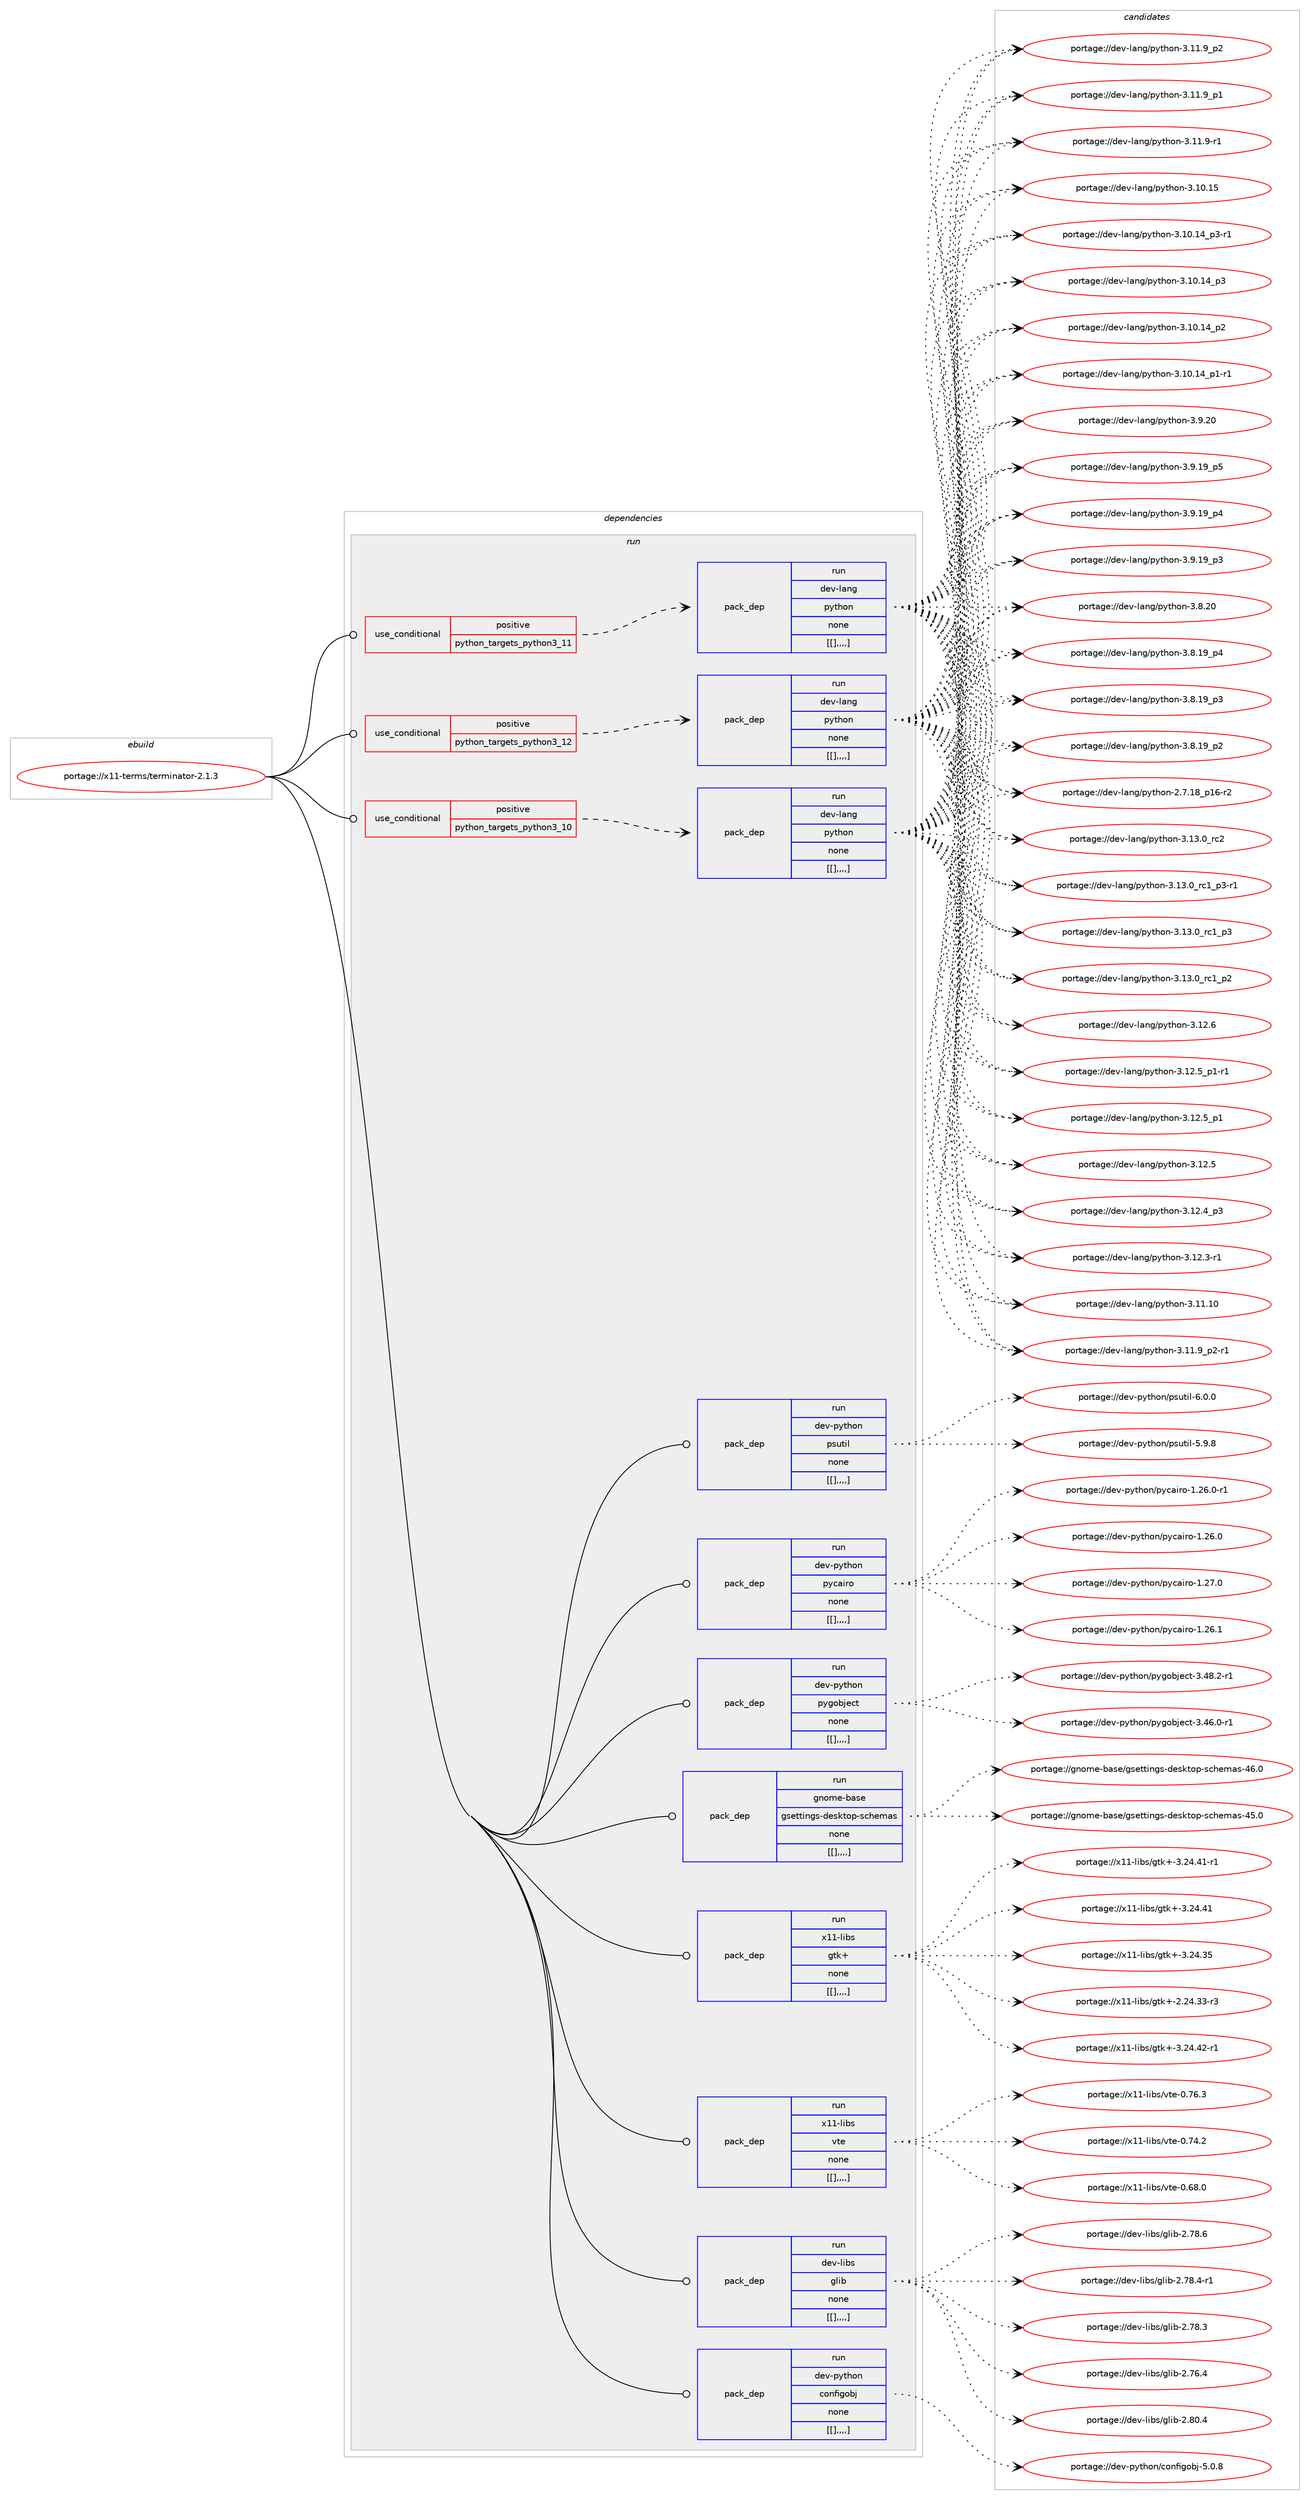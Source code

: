 digraph prolog {

# *************
# Graph options
# *************

newrank=true;
concentrate=true;
compound=true;
graph [rankdir=LR,fontname=Helvetica,fontsize=10,ranksep=1.5];#, ranksep=2.5, nodesep=0.2];
edge  [arrowhead=vee];
node  [fontname=Helvetica,fontsize=10];

# **********
# The ebuild
# **********

subgraph cluster_leftcol {
color=gray;
label=<<i>ebuild</i>>;
id [label="portage://x11-terms/terminator-2.1.3", color=red, width=4, href="../x11-terms/terminator-2.1.3.svg"];
}

# ****************
# The dependencies
# ****************

subgraph cluster_midcol {
color=gray;
label=<<i>dependencies</i>>;
subgraph cluster_compile {
fillcolor="#eeeeee";
style=filled;
label=<<i>compile</i>>;
}
subgraph cluster_compileandrun {
fillcolor="#eeeeee";
style=filled;
label=<<i>compile and run</i>>;
}
subgraph cluster_run {
fillcolor="#eeeeee";
style=filled;
label=<<i>run</i>>;
subgraph cond128185 {
dependency486362 [label=<<TABLE BORDER="0" CELLBORDER="1" CELLSPACING="0" CELLPADDING="4"><TR><TD ROWSPAN="3" CELLPADDING="10">use_conditional</TD></TR><TR><TD>positive</TD></TR><TR><TD>python_targets_python3_10</TD></TR></TABLE>>, shape=none, color=red];
subgraph pack354623 {
dependency486363 [label=<<TABLE BORDER="0" CELLBORDER="1" CELLSPACING="0" CELLPADDING="4" WIDTH="220"><TR><TD ROWSPAN="6" CELLPADDING="30">pack_dep</TD></TR><TR><TD WIDTH="110">run</TD></TR><TR><TD>dev-lang</TD></TR><TR><TD>python</TD></TR><TR><TD>none</TD></TR><TR><TD>[[],,,,]</TD></TR></TABLE>>, shape=none, color=blue];
}
dependency486362:e -> dependency486363:w [weight=20,style="dashed",arrowhead="vee"];
}
id:e -> dependency486362:w [weight=20,style="solid",arrowhead="odot"];
subgraph cond128186 {
dependency486364 [label=<<TABLE BORDER="0" CELLBORDER="1" CELLSPACING="0" CELLPADDING="4"><TR><TD ROWSPAN="3" CELLPADDING="10">use_conditional</TD></TR><TR><TD>positive</TD></TR><TR><TD>python_targets_python3_11</TD></TR></TABLE>>, shape=none, color=red];
subgraph pack354624 {
dependency486365 [label=<<TABLE BORDER="0" CELLBORDER="1" CELLSPACING="0" CELLPADDING="4" WIDTH="220"><TR><TD ROWSPAN="6" CELLPADDING="30">pack_dep</TD></TR><TR><TD WIDTH="110">run</TD></TR><TR><TD>dev-lang</TD></TR><TR><TD>python</TD></TR><TR><TD>none</TD></TR><TR><TD>[[],,,,]</TD></TR></TABLE>>, shape=none, color=blue];
}
dependency486364:e -> dependency486365:w [weight=20,style="dashed",arrowhead="vee"];
}
id:e -> dependency486364:w [weight=20,style="solid",arrowhead="odot"];
subgraph cond128187 {
dependency486366 [label=<<TABLE BORDER="0" CELLBORDER="1" CELLSPACING="0" CELLPADDING="4"><TR><TD ROWSPAN="3" CELLPADDING="10">use_conditional</TD></TR><TR><TD>positive</TD></TR><TR><TD>python_targets_python3_12</TD></TR></TABLE>>, shape=none, color=red];
subgraph pack354625 {
dependency486367 [label=<<TABLE BORDER="0" CELLBORDER="1" CELLSPACING="0" CELLPADDING="4" WIDTH="220"><TR><TD ROWSPAN="6" CELLPADDING="30">pack_dep</TD></TR><TR><TD WIDTH="110">run</TD></TR><TR><TD>dev-lang</TD></TR><TR><TD>python</TD></TR><TR><TD>none</TD></TR><TR><TD>[[],,,,]</TD></TR></TABLE>>, shape=none, color=blue];
}
dependency486366:e -> dependency486367:w [weight=20,style="dashed",arrowhead="vee"];
}
id:e -> dependency486366:w [weight=20,style="solid",arrowhead="odot"];
subgraph pack354626 {
dependency486368 [label=<<TABLE BORDER="0" CELLBORDER="1" CELLSPACING="0" CELLPADDING="4" WIDTH="220"><TR><TD ROWSPAN="6" CELLPADDING="30">pack_dep</TD></TR><TR><TD WIDTH="110">run</TD></TR><TR><TD>dev-libs</TD></TR><TR><TD>glib</TD></TR><TR><TD>none</TD></TR><TR><TD>[[],,,,]</TD></TR></TABLE>>, shape=none, color=blue];
}
id:e -> dependency486368:w [weight=20,style="solid",arrowhead="odot"];
subgraph pack354627 {
dependency486369 [label=<<TABLE BORDER="0" CELLBORDER="1" CELLSPACING="0" CELLPADDING="4" WIDTH="220"><TR><TD ROWSPAN="6" CELLPADDING="30">pack_dep</TD></TR><TR><TD WIDTH="110">run</TD></TR><TR><TD>dev-python</TD></TR><TR><TD>configobj</TD></TR><TR><TD>none</TD></TR><TR><TD>[[],,,,]</TD></TR></TABLE>>, shape=none, color=blue];
}
id:e -> dependency486369:w [weight=20,style="solid",arrowhead="odot"];
subgraph pack354628 {
dependency486370 [label=<<TABLE BORDER="0" CELLBORDER="1" CELLSPACING="0" CELLPADDING="4" WIDTH="220"><TR><TD ROWSPAN="6" CELLPADDING="30">pack_dep</TD></TR><TR><TD WIDTH="110">run</TD></TR><TR><TD>dev-python</TD></TR><TR><TD>psutil</TD></TR><TR><TD>none</TD></TR><TR><TD>[[],,,,]</TD></TR></TABLE>>, shape=none, color=blue];
}
id:e -> dependency486370:w [weight=20,style="solid",arrowhead="odot"];
subgraph pack354629 {
dependency486371 [label=<<TABLE BORDER="0" CELLBORDER="1" CELLSPACING="0" CELLPADDING="4" WIDTH="220"><TR><TD ROWSPAN="6" CELLPADDING="30">pack_dep</TD></TR><TR><TD WIDTH="110">run</TD></TR><TR><TD>dev-python</TD></TR><TR><TD>pycairo</TD></TR><TR><TD>none</TD></TR><TR><TD>[[],,,,]</TD></TR></TABLE>>, shape=none, color=blue];
}
id:e -> dependency486371:w [weight=20,style="solid",arrowhead="odot"];
subgraph pack354630 {
dependency486372 [label=<<TABLE BORDER="0" CELLBORDER="1" CELLSPACING="0" CELLPADDING="4" WIDTH="220"><TR><TD ROWSPAN="6" CELLPADDING="30">pack_dep</TD></TR><TR><TD WIDTH="110">run</TD></TR><TR><TD>dev-python</TD></TR><TR><TD>pygobject</TD></TR><TR><TD>none</TD></TR><TR><TD>[[],,,,]</TD></TR></TABLE>>, shape=none, color=blue];
}
id:e -> dependency486372:w [weight=20,style="solid",arrowhead="odot"];
subgraph pack354631 {
dependency486373 [label=<<TABLE BORDER="0" CELLBORDER="1" CELLSPACING="0" CELLPADDING="4" WIDTH="220"><TR><TD ROWSPAN="6" CELLPADDING="30">pack_dep</TD></TR><TR><TD WIDTH="110">run</TD></TR><TR><TD>gnome-base</TD></TR><TR><TD>gsettings-desktop-schemas</TD></TR><TR><TD>none</TD></TR><TR><TD>[[],,,,]</TD></TR></TABLE>>, shape=none, color=blue];
}
id:e -> dependency486373:w [weight=20,style="solid",arrowhead="odot"];
subgraph pack354632 {
dependency486374 [label=<<TABLE BORDER="0" CELLBORDER="1" CELLSPACING="0" CELLPADDING="4" WIDTH="220"><TR><TD ROWSPAN="6" CELLPADDING="30">pack_dep</TD></TR><TR><TD WIDTH="110">run</TD></TR><TR><TD>x11-libs</TD></TR><TR><TD>gtk+</TD></TR><TR><TD>none</TD></TR><TR><TD>[[],,,,]</TD></TR></TABLE>>, shape=none, color=blue];
}
id:e -> dependency486374:w [weight=20,style="solid",arrowhead="odot"];
subgraph pack354633 {
dependency486375 [label=<<TABLE BORDER="0" CELLBORDER="1" CELLSPACING="0" CELLPADDING="4" WIDTH="220"><TR><TD ROWSPAN="6" CELLPADDING="30">pack_dep</TD></TR><TR><TD WIDTH="110">run</TD></TR><TR><TD>x11-libs</TD></TR><TR><TD>vte</TD></TR><TR><TD>none</TD></TR><TR><TD>[[],,,,]</TD></TR></TABLE>>, shape=none, color=blue];
}
id:e -> dependency486375:w [weight=20,style="solid",arrowhead="odot"];
}
}

# **************
# The candidates
# **************

subgraph cluster_choices {
rank=same;
color=gray;
label=<<i>candidates</i>>;

subgraph choice354623 {
color=black;
nodesep=1;
choice10010111845108971101034711212111610411111045514649514648951149950 [label="portage://dev-lang/python-3.13.0_rc2", color=red, width=4,href="../dev-lang/python-3.13.0_rc2.svg"];
choice1001011184510897110103471121211161041111104551464951464895114994995112514511449 [label="portage://dev-lang/python-3.13.0_rc1_p3-r1", color=red, width=4,href="../dev-lang/python-3.13.0_rc1_p3-r1.svg"];
choice100101118451089711010347112121116104111110455146495146489511499499511251 [label="portage://dev-lang/python-3.13.0_rc1_p3", color=red, width=4,href="../dev-lang/python-3.13.0_rc1_p3.svg"];
choice100101118451089711010347112121116104111110455146495146489511499499511250 [label="portage://dev-lang/python-3.13.0_rc1_p2", color=red, width=4,href="../dev-lang/python-3.13.0_rc1_p2.svg"];
choice10010111845108971101034711212111610411111045514649504654 [label="portage://dev-lang/python-3.12.6", color=red, width=4,href="../dev-lang/python-3.12.6.svg"];
choice1001011184510897110103471121211161041111104551464950465395112494511449 [label="portage://dev-lang/python-3.12.5_p1-r1", color=red, width=4,href="../dev-lang/python-3.12.5_p1-r1.svg"];
choice100101118451089711010347112121116104111110455146495046539511249 [label="portage://dev-lang/python-3.12.5_p1", color=red, width=4,href="../dev-lang/python-3.12.5_p1.svg"];
choice10010111845108971101034711212111610411111045514649504653 [label="portage://dev-lang/python-3.12.5", color=red, width=4,href="../dev-lang/python-3.12.5.svg"];
choice100101118451089711010347112121116104111110455146495046529511251 [label="portage://dev-lang/python-3.12.4_p3", color=red, width=4,href="../dev-lang/python-3.12.4_p3.svg"];
choice100101118451089711010347112121116104111110455146495046514511449 [label="portage://dev-lang/python-3.12.3-r1", color=red, width=4,href="../dev-lang/python-3.12.3-r1.svg"];
choice1001011184510897110103471121211161041111104551464949464948 [label="portage://dev-lang/python-3.11.10", color=red, width=4,href="../dev-lang/python-3.11.10.svg"];
choice1001011184510897110103471121211161041111104551464949465795112504511449 [label="portage://dev-lang/python-3.11.9_p2-r1", color=red, width=4,href="../dev-lang/python-3.11.9_p2-r1.svg"];
choice100101118451089711010347112121116104111110455146494946579511250 [label="portage://dev-lang/python-3.11.9_p2", color=red, width=4,href="../dev-lang/python-3.11.9_p2.svg"];
choice100101118451089711010347112121116104111110455146494946579511249 [label="portage://dev-lang/python-3.11.9_p1", color=red, width=4,href="../dev-lang/python-3.11.9_p1.svg"];
choice100101118451089711010347112121116104111110455146494946574511449 [label="portage://dev-lang/python-3.11.9-r1", color=red, width=4,href="../dev-lang/python-3.11.9-r1.svg"];
choice1001011184510897110103471121211161041111104551464948464953 [label="portage://dev-lang/python-3.10.15", color=red, width=4,href="../dev-lang/python-3.10.15.svg"];
choice100101118451089711010347112121116104111110455146494846495295112514511449 [label="portage://dev-lang/python-3.10.14_p3-r1", color=red, width=4,href="../dev-lang/python-3.10.14_p3-r1.svg"];
choice10010111845108971101034711212111610411111045514649484649529511251 [label="portage://dev-lang/python-3.10.14_p3", color=red, width=4,href="../dev-lang/python-3.10.14_p3.svg"];
choice10010111845108971101034711212111610411111045514649484649529511250 [label="portage://dev-lang/python-3.10.14_p2", color=red, width=4,href="../dev-lang/python-3.10.14_p2.svg"];
choice100101118451089711010347112121116104111110455146494846495295112494511449 [label="portage://dev-lang/python-3.10.14_p1-r1", color=red, width=4,href="../dev-lang/python-3.10.14_p1-r1.svg"];
choice10010111845108971101034711212111610411111045514657465048 [label="portage://dev-lang/python-3.9.20", color=red, width=4,href="../dev-lang/python-3.9.20.svg"];
choice100101118451089711010347112121116104111110455146574649579511253 [label="portage://dev-lang/python-3.9.19_p5", color=red, width=4,href="../dev-lang/python-3.9.19_p5.svg"];
choice100101118451089711010347112121116104111110455146574649579511252 [label="portage://dev-lang/python-3.9.19_p4", color=red, width=4,href="../dev-lang/python-3.9.19_p4.svg"];
choice100101118451089711010347112121116104111110455146574649579511251 [label="portage://dev-lang/python-3.9.19_p3", color=red, width=4,href="../dev-lang/python-3.9.19_p3.svg"];
choice10010111845108971101034711212111610411111045514656465048 [label="portage://dev-lang/python-3.8.20", color=red, width=4,href="../dev-lang/python-3.8.20.svg"];
choice100101118451089711010347112121116104111110455146564649579511252 [label="portage://dev-lang/python-3.8.19_p4", color=red, width=4,href="../dev-lang/python-3.8.19_p4.svg"];
choice100101118451089711010347112121116104111110455146564649579511251 [label="portage://dev-lang/python-3.8.19_p3", color=red, width=4,href="../dev-lang/python-3.8.19_p3.svg"];
choice100101118451089711010347112121116104111110455146564649579511250 [label="portage://dev-lang/python-3.8.19_p2", color=red, width=4,href="../dev-lang/python-3.8.19_p2.svg"];
choice100101118451089711010347112121116104111110455046554649569511249544511450 [label="portage://dev-lang/python-2.7.18_p16-r2", color=red, width=4,href="../dev-lang/python-2.7.18_p16-r2.svg"];
dependency486363:e -> choice10010111845108971101034711212111610411111045514649514648951149950:w [style=dotted,weight="100"];
dependency486363:e -> choice1001011184510897110103471121211161041111104551464951464895114994995112514511449:w [style=dotted,weight="100"];
dependency486363:e -> choice100101118451089711010347112121116104111110455146495146489511499499511251:w [style=dotted,weight="100"];
dependency486363:e -> choice100101118451089711010347112121116104111110455146495146489511499499511250:w [style=dotted,weight="100"];
dependency486363:e -> choice10010111845108971101034711212111610411111045514649504654:w [style=dotted,weight="100"];
dependency486363:e -> choice1001011184510897110103471121211161041111104551464950465395112494511449:w [style=dotted,weight="100"];
dependency486363:e -> choice100101118451089711010347112121116104111110455146495046539511249:w [style=dotted,weight="100"];
dependency486363:e -> choice10010111845108971101034711212111610411111045514649504653:w [style=dotted,weight="100"];
dependency486363:e -> choice100101118451089711010347112121116104111110455146495046529511251:w [style=dotted,weight="100"];
dependency486363:e -> choice100101118451089711010347112121116104111110455146495046514511449:w [style=dotted,weight="100"];
dependency486363:e -> choice1001011184510897110103471121211161041111104551464949464948:w [style=dotted,weight="100"];
dependency486363:e -> choice1001011184510897110103471121211161041111104551464949465795112504511449:w [style=dotted,weight="100"];
dependency486363:e -> choice100101118451089711010347112121116104111110455146494946579511250:w [style=dotted,weight="100"];
dependency486363:e -> choice100101118451089711010347112121116104111110455146494946579511249:w [style=dotted,weight="100"];
dependency486363:e -> choice100101118451089711010347112121116104111110455146494946574511449:w [style=dotted,weight="100"];
dependency486363:e -> choice1001011184510897110103471121211161041111104551464948464953:w [style=dotted,weight="100"];
dependency486363:e -> choice100101118451089711010347112121116104111110455146494846495295112514511449:w [style=dotted,weight="100"];
dependency486363:e -> choice10010111845108971101034711212111610411111045514649484649529511251:w [style=dotted,weight="100"];
dependency486363:e -> choice10010111845108971101034711212111610411111045514649484649529511250:w [style=dotted,weight="100"];
dependency486363:e -> choice100101118451089711010347112121116104111110455146494846495295112494511449:w [style=dotted,weight="100"];
dependency486363:e -> choice10010111845108971101034711212111610411111045514657465048:w [style=dotted,weight="100"];
dependency486363:e -> choice100101118451089711010347112121116104111110455146574649579511253:w [style=dotted,weight="100"];
dependency486363:e -> choice100101118451089711010347112121116104111110455146574649579511252:w [style=dotted,weight="100"];
dependency486363:e -> choice100101118451089711010347112121116104111110455146574649579511251:w [style=dotted,weight="100"];
dependency486363:e -> choice10010111845108971101034711212111610411111045514656465048:w [style=dotted,weight="100"];
dependency486363:e -> choice100101118451089711010347112121116104111110455146564649579511252:w [style=dotted,weight="100"];
dependency486363:e -> choice100101118451089711010347112121116104111110455146564649579511251:w [style=dotted,weight="100"];
dependency486363:e -> choice100101118451089711010347112121116104111110455146564649579511250:w [style=dotted,weight="100"];
dependency486363:e -> choice100101118451089711010347112121116104111110455046554649569511249544511450:w [style=dotted,weight="100"];
}
subgraph choice354624 {
color=black;
nodesep=1;
choice10010111845108971101034711212111610411111045514649514648951149950 [label="portage://dev-lang/python-3.13.0_rc2", color=red, width=4,href="../dev-lang/python-3.13.0_rc2.svg"];
choice1001011184510897110103471121211161041111104551464951464895114994995112514511449 [label="portage://dev-lang/python-3.13.0_rc1_p3-r1", color=red, width=4,href="../dev-lang/python-3.13.0_rc1_p3-r1.svg"];
choice100101118451089711010347112121116104111110455146495146489511499499511251 [label="portage://dev-lang/python-3.13.0_rc1_p3", color=red, width=4,href="../dev-lang/python-3.13.0_rc1_p3.svg"];
choice100101118451089711010347112121116104111110455146495146489511499499511250 [label="portage://dev-lang/python-3.13.0_rc1_p2", color=red, width=4,href="../dev-lang/python-3.13.0_rc1_p2.svg"];
choice10010111845108971101034711212111610411111045514649504654 [label="portage://dev-lang/python-3.12.6", color=red, width=4,href="../dev-lang/python-3.12.6.svg"];
choice1001011184510897110103471121211161041111104551464950465395112494511449 [label="portage://dev-lang/python-3.12.5_p1-r1", color=red, width=4,href="../dev-lang/python-3.12.5_p1-r1.svg"];
choice100101118451089711010347112121116104111110455146495046539511249 [label="portage://dev-lang/python-3.12.5_p1", color=red, width=4,href="../dev-lang/python-3.12.5_p1.svg"];
choice10010111845108971101034711212111610411111045514649504653 [label="portage://dev-lang/python-3.12.5", color=red, width=4,href="../dev-lang/python-3.12.5.svg"];
choice100101118451089711010347112121116104111110455146495046529511251 [label="portage://dev-lang/python-3.12.4_p3", color=red, width=4,href="../dev-lang/python-3.12.4_p3.svg"];
choice100101118451089711010347112121116104111110455146495046514511449 [label="portage://dev-lang/python-3.12.3-r1", color=red, width=4,href="../dev-lang/python-3.12.3-r1.svg"];
choice1001011184510897110103471121211161041111104551464949464948 [label="portage://dev-lang/python-3.11.10", color=red, width=4,href="../dev-lang/python-3.11.10.svg"];
choice1001011184510897110103471121211161041111104551464949465795112504511449 [label="portage://dev-lang/python-3.11.9_p2-r1", color=red, width=4,href="../dev-lang/python-3.11.9_p2-r1.svg"];
choice100101118451089711010347112121116104111110455146494946579511250 [label="portage://dev-lang/python-3.11.9_p2", color=red, width=4,href="../dev-lang/python-3.11.9_p2.svg"];
choice100101118451089711010347112121116104111110455146494946579511249 [label="portage://dev-lang/python-3.11.9_p1", color=red, width=4,href="../dev-lang/python-3.11.9_p1.svg"];
choice100101118451089711010347112121116104111110455146494946574511449 [label="portage://dev-lang/python-3.11.9-r1", color=red, width=4,href="../dev-lang/python-3.11.9-r1.svg"];
choice1001011184510897110103471121211161041111104551464948464953 [label="portage://dev-lang/python-3.10.15", color=red, width=4,href="../dev-lang/python-3.10.15.svg"];
choice100101118451089711010347112121116104111110455146494846495295112514511449 [label="portage://dev-lang/python-3.10.14_p3-r1", color=red, width=4,href="../dev-lang/python-3.10.14_p3-r1.svg"];
choice10010111845108971101034711212111610411111045514649484649529511251 [label="portage://dev-lang/python-3.10.14_p3", color=red, width=4,href="../dev-lang/python-3.10.14_p3.svg"];
choice10010111845108971101034711212111610411111045514649484649529511250 [label="portage://dev-lang/python-3.10.14_p2", color=red, width=4,href="../dev-lang/python-3.10.14_p2.svg"];
choice100101118451089711010347112121116104111110455146494846495295112494511449 [label="portage://dev-lang/python-3.10.14_p1-r1", color=red, width=4,href="../dev-lang/python-3.10.14_p1-r1.svg"];
choice10010111845108971101034711212111610411111045514657465048 [label="portage://dev-lang/python-3.9.20", color=red, width=4,href="../dev-lang/python-3.9.20.svg"];
choice100101118451089711010347112121116104111110455146574649579511253 [label="portage://dev-lang/python-3.9.19_p5", color=red, width=4,href="../dev-lang/python-3.9.19_p5.svg"];
choice100101118451089711010347112121116104111110455146574649579511252 [label="portage://dev-lang/python-3.9.19_p4", color=red, width=4,href="../dev-lang/python-3.9.19_p4.svg"];
choice100101118451089711010347112121116104111110455146574649579511251 [label="portage://dev-lang/python-3.9.19_p3", color=red, width=4,href="../dev-lang/python-3.9.19_p3.svg"];
choice10010111845108971101034711212111610411111045514656465048 [label="portage://dev-lang/python-3.8.20", color=red, width=4,href="../dev-lang/python-3.8.20.svg"];
choice100101118451089711010347112121116104111110455146564649579511252 [label="portage://dev-lang/python-3.8.19_p4", color=red, width=4,href="../dev-lang/python-3.8.19_p4.svg"];
choice100101118451089711010347112121116104111110455146564649579511251 [label="portage://dev-lang/python-3.8.19_p3", color=red, width=4,href="../dev-lang/python-3.8.19_p3.svg"];
choice100101118451089711010347112121116104111110455146564649579511250 [label="portage://dev-lang/python-3.8.19_p2", color=red, width=4,href="../dev-lang/python-3.8.19_p2.svg"];
choice100101118451089711010347112121116104111110455046554649569511249544511450 [label="portage://dev-lang/python-2.7.18_p16-r2", color=red, width=4,href="../dev-lang/python-2.7.18_p16-r2.svg"];
dependency486365:e -> choice10010111845108971101034711212111610411111045514649514648951149950:w [style=dotted,weight="100"];
dependency486365:e -> choice1001011184510897110103471121211161041111104551464951464895114994995112514511449:w [style=dotted,weight="100"];
dependency486365:e -> choice100101118451089711010347112121116104111110455146495146489511499499511251:w [style=dotted,weight="100"];
dependency486365:e -> choice100101118451089711010347112121116104111110455146495146489511499499511250:w [style=dotted,weight="100"];
dependency486365:e -> choice10010111845108971101034711212111610411111045514649504654:w [style=dotted,weight="100"];
dependency486365:e -> choice1001011184510897110103471121211161041111104551464950465395112494511449:w [style=dotted,weight="100"];
dependency486365:e -> choice100101118451089711010347112121116104111110455146495046539511249:w [style=dotted,weight="100"];
dependency486365:e -> choice10010111845108971101034711212111610411111045514649504653:w [style=dotted,weight="100"];
dependency486365:e -> choice100101118451089711010347112121116104111110455146495046529511251:w [style=dotted,weight="100"];
dependency486365:e -> choice100101118451089711010347112121116104111110455146495046514511449:w [style=dotted,weight="100"];
dependency486365:e -> choice1001011184510897110103471121211161041111104551464949464948:w [style=dotted,weight="100"];
dependency486365:e -> choice1001011184510897110103471121211161041111104551464949465795112504511449:w [style=dotted,weight="100"];
dependency486365:e -> choice100101118451089711010347112121116104111110455146494946579511250:w [style=dotted,weight="100"];
dependency486365:e -> choice100101118451089711010347112121116104111110455146494946579511249:w [style=dotted,weight="100"];
dependency486365:e -> choice100101118451089711010347112121116104111110455146494946574511449:w [style=dotted,weight="100"];
dependency486365:e -> choice1001011184510897110103471121211161041111104551464948464953:w [style=dotted,weight="100"];
dependency486365:e -> choice100101118451089711010347112121116104111110455146494846495295112514511449:w [style=dotted,weight="100"];
dependency486365:e -> choice10010111845108971101034711212111610411111045514649484649529511251:w [style=dotted,weight="100"];
dependency486365:e -> choice10010111845108971101034711212111610411111045514649484649529511250:w [style=dotted,weight="100"];
dependency486365:e -> choice100101118451089711010347112121116104111110455146494846495295112494511449:w [style=dotted,weight="100"];
dependency486365:e -> choice10010111845108971101034711212111610411111045514657465048:w [style=dotted,weight="100"];
dependency486365:e -> choice100101118451089711010347112121116104111110455146574649579511253:w [style=dotted,weight="100"];
dependency486365:e -> choice100101118451089711010347112121116104111110455146574649579511252:w [style=dotted,weight="100"];
dependency486365:e -> choice100101118451089711010347112121116104111110455146574649579511251:w [style=dotted,weight="100"];
dependency486365:e -> choice10010111845108971101034711212111610411111045514656465048:w [style=dotted,weight="100"];
dependency486365:e -> choice100101118451089711010347112121116104111110455146564649579511252:w [style=dotted,weight="100"];
dependency486365:e -> choice100101118451089711010347112121116104111110455146564649579511251:w [style=dotted,weight="100"];
dependency486365:e -> choice100101118451089711010347112121116104111110455146564649579511250:w [style=dotted,weight="100"];
dependency486365:e -> choice100101118451089711010347112121116104111110455046554649569511249544511450:w [style=dotted,weight="100"];
}
subgraph choice354625 {
color=black;
nodesep=1;
choice10010111845108971101034711212111610411111045514649514648951149950 [label="portage://dev-lang/python-3.13.0_rc2", color=red, width=4,href="../dev-lang/python-3.13.0_rc2.svg"];
choice1001011184510897110103471121211161041111104551464951464895114994995112514511449 [label="portage://dev-lang/python-3.13.0_rc1_p3-r1", color=red, width=4,href="../dev-lang/python-3.13.0_rc1_p3-r1.svg"];
choice100101118451089711010347112121116104111110455146495146489511499499511251 [label="portage://dev-lang/python-3.13.0_rc1_p3", color=red, width=4,href="../dev-lang/python-3.13.0_rc1_p3.svg"];
choice100101118451089711010347112121116104111110455146495146489511499499511250 [label="portage://dev-lang/python-3.13.0_rc1_p2", color=red, width=4,href="../dev-lang/python-3.13.0_rc1_p2.svg"];
choice10010111845108971101034711212111610411111045514649504654 [label="portage://dev-lang/python-3.12.6", color=red, width=4,href="../dev-lang/python-3.12.6.svg"];
choice1001011184510897110103471121211161041111104551464950465395112494511449 [label="portage://dev-lang/python-3.12.5_p1-r1", color=red, width=4,href="../dev-lang/python-3.12.5_p1-r1.svg"];
choice100101118451089711010347112121116104111110455146495046539511249 [label="portage://dev-lang/python-3.12.5_p1", color=red, width=4,href="../dev-lang/python-3.12.5_p1.svg"];
choice10010111845108971101034711212111610411111045514649504653 [label="portage://dev-lang/python-3.12.5", color=red, width=4,href="../dev-lang/python-3.12.5.svg"];
choice100101118451089711010347112121116104111110455146495046529511251 [label="portage://dev-lang/python-3.12.4_p3", color=red, width=4,href="../dev-lang/python-3.12.4_p3.svg"];
choice100101118451089711010347112121116104111110455146495046514511449 [label="portage://dev-lang/python-3.12.3-r1", color=red, width=4,href="../dev-lang/python-3.12.3-r1.svg"];
choice1001011184510897110103471121211161041111104551464949464948 [label="portage://dev-lang/python-3.11.10", color=red, width=4,href="../dev-lang/python-3.11.10.svg"];
choice1001011184510897110103471121211161041111104551464949465795112504511449 [label="portage://dev-lang/python-3.11.9_p2-r1", color=red, width=4,href="../dev-lang/python-3.11.9_p2-r1.svg"];
choice100101118451089711010347112121116104111110455146494946579511250 [label="portage://dev-lang/python-3.11.9_p2", color=red, width=4,href="../dev-lang/python-3.11.9_p2.svg"];
choice100101118451089711010347112121116104111110455146494946579511249 [label="portage://dev-lang/python-3.11.9_p1", color=red, width=4,href="../dev-lang/python-3.11.9_p1.svg"];
choice100101118451089711010347112121116104111110455146494946574511449 [label="portage://dev-lang/python-3.11.9-r1", color=red, width=4,href="../dev-lang/python-3.11.9-r1.svg"];
choice1001011184510897110103471121211161041111104551464948464953 [label="portage://dev-lang/python-3.10.15", color=red, width=4,href="../dev-lang/python-3.10.15.svg"];
choice100101118451089711010347112121116104111110455146494846495295112514511449 [label="portage://dev-lang/python-3.10.14_p3-r1", color=red, width=4,href="../dev-lang/python-3.10.14_p3-r1.svg"];
choice10010111845108971101034711212111610411111045514649484649529511251 [label="portage://dev-lang/python-3.10.14_p3", color=red, width=4,href="../dev-lang/python-3.10.14_p3.svg"];
choice10010111845108971101034711212111610411111045514649484649529511250 [label="portage://dev-lang/python-3.10.14_p2", color=red, width=4,href="../dev-lang/python-3.10.14_p2.svg"];
choice100101118451089711010347112121116104111110455146494846495295112494511449 [label="portage://dev-lang/python-3.10.14_p1-r1", color=red, width=4,href="../dev-lang/python-3.10.14_p1-r1.svg"];
choice10010111845108971101034711212111610411111045514657465048 [label="portage://dev-lang/python-3.9.20", color=red, width=4,href="../dev-lang/python-3.9.20.svg"];
choice100101118451089711010347112121116104111110455146574649579511253 [label="portage://dev-lang/python-3.9.19_p5", color=red, width=4,href="../dev-lang/python-3.9.19_p5.svg"];
choice100101118451089711010347112121116104111110455146574649579511252 [label="portage://dev-lang/python-3.9.19_p4", color=red, width=4,href="../dev-lang/python-3.9.19_p4.svg"];
choice100101118451089711010347112121116104111110455146574649579511251 [label="portage://dev-lang/python-3.9.19_p3", color=red, width=4,href="../dev-lang/python-3.9.19_p3.svg"];
choice10010111845108971101034711212111610411111045514656465048 [label="portage://dev-lang/python-3.8.20", color=red, width=4,href="../dev-lang/python-3.8.20.svg"];
choice100101118451089711010347112121116104111110455146564649579511252 [label="portage://dev-lang/python-3.8.19_p4", color=red, width=4,href="../dev-lang/python-3.8.19_p4.svg"];
choice100101118451089711010347112121116104111110455146564649579511251 [label="portage://dev-lang/python-3.8.19_p3", color=red, width=4,href="../dev-lang/python-3.8.19_p3.svg"];
choice100101118451089711010347112121116104111110455146564649579511250 [label="portage://dev-lang/python-3.8.19_p2", color=red, width=4,href="../dev-lang/python-3.8.19_p2.svg"];
choice100101118451089711010347112121116104111110455046554649569511249544511450 [label="portage://dev-lang/python-2.7.18_p16-r2", color=red, width=4,href="../dev-lang/python-2.7.18_p16-r2.svg"];
dependency486367:e -> choice10010111845108971101034711212111610411111045514649514648951149950:w [style=dotted,weight="100"];
dependency486367:e -> choice1001011184510897110103471121211161041111104551464951464895114994995112514511449:w [style=dotted,weight="100"];
dependency486367:e -> choice100101118451089711010347112121116104111110455146495146489511499499511251:w [style=dotted,weight="100"];
dependency486367:e -> choice100101118451089711010347112121116104111110455146495146489511499499511250:w [style=dotted,weight="100"];
dependency486367:e -> choice10010111845108971101034711212111610411111045514649504654:w [style=dotted,weight="100"];
dependency486367:e -> choice1001011184510897110103471121211161041111104551464950465395112494511449:w [style=dotted,weight="100"];
dependency486367:e -> choice100101118451089711010347112121116104111110455146495046539511249:w [style=dotted,weight="100"];
dependency486367:e -> choice10010111845108971101034711212111610411111045514649504653:w [style=dotted,weight="100"];
dependency486367:e -> choice100101118451089711010347112121116104111110455146495046529511251:w [style=dotted,weight="100"];
dependency486367:e -> choice100101118451089711010347112121116104111110455146495046514511449:w [style=dotted,weight="100"];
dependency486367:e -> choice1001011184510897110103471121211161041111104551464949464948:w [style=dotted,weight="100"];
dependency486367:e -> choice1001011184510897110103471121211161041111104551464949465795112504511449:w [style=dotted,weight="100"];
dependency486367:e -> choice100101118451089711010347112121116104111110455146494946579511250:w [style=dotted,weight="100"];
dependency486367:e -> choice100101118451089711010347112121116104111110455146494946579511249:w [style=dotted,weight="100"];
dependency486367:e -> choice100101118451089711010347112121116104111110455146494946574511449:w [style=dotted,weight="100"];
dependency486367:e -> choice1001011184510897110103471121211161041111104551464948464953:w [style=dotted,weight="100"];
dependency486367:e -> choice100101118451089711010347112121116104111110455146494846495295112514511449:w [style=dotted,weight="100"];
dependency486367:e -> choice10010111845108971101034711212111610411111045514649484649529511251:w [style=dotted,weight="100"];
dependency486367:e -> choice10010111845108971101034711212111610411111045514649484649529511250:w [style=dotted,weight="100"];
dependency486367:e -> choice100101118451089711010347112121116104111110455146494846495295112494511449:w [style=dotted,weight="100"];
dependency486367:e -> choice10010111845108971101034711212111610411111045514657465048:w [style=dotted,weight="100"];
dependency486367:e -> choice100101118451089711010347112121116104111110455146574649579511253:w [style=dotted,weight="100"];
dependency486367:e -> choice100101118451089711010347112121116104111110455146574649579511252:w [style=dotted,weight="100"];
dependency486367:e -> choice100101118451089711010347112121116104111110455146574649579511251:w [style=dotted,weight="100"];
dependency486367:e -> choice10010111845108971101034711212111610411111045514656465048:w [style=dotted,weight="100"];
dependency486367:e -> choice100101118451089711010347112121116104111110455146564649579511252:w [style=dotted,weight="100"];
dependency486367:e -> choice100101118451089711010347112121116104111110455146564649579511251:w [style=dotted,weight="100"];
dependency486367:e -> choice100101118451089711010347112121116104111110455146564649579511250:w [style=dotted,weight="100"];
dependency486367:e -> choice100101118451089711010347112121116104111110455046554649569511249544511450:w [style=dotted,weight="100"];
}
subgraph choice354626 {
color=black;
nodesep=1;
choice1001011184510810598115471031081059845504656484652 [label="portage://dev-libs/glib-2.80.4", color=red, width=4,href="../dev-libs/glib-2.80.4.svg"];
choice1001011184510810598115471031081059845504655564654 [label="portage://dev-libs/glib-2.78.6", color=red, width=4,href="../dev-libs/glib-2.78.6.svg"];
choice10010111845108105981154710310810598455046555646524511449 [label="portage://dev-libs/glib-2.78.4-r1", color=red, width=4,href="../dev-libs/glib-2.78.4-r1.svg"];
choice1001011184510810598115471031081059845504655564651 [label="portage://dev-libs/glib-2.78.3", color=red, width=4,href="../dev-libs/glib-2.78.3.svg"];
choice1001011184510810598115471031081059845504655544652 [label="portage://dev-libs/glib-2.76.4", color=red, width=4,href="../dev-libs/glib-2.76.4.svg"];
dependency486368:e -> choice1001011184510810598115471031081059845504656484652:w [style=dotted,weight="100"];
dependency486368:e -> choice1001011184510810598115471031081059845504655564654:w [style=dotted,weight="100"];
dependency486368:e -> choice10010111845108105981154710310810598455046555646524511449:w [style=dotted,weight="100"];
dependency486368:e -> choice1001011184510810598115471031081059845504655564651:w [style=dotted,weight="100"];
dependency486368:e -> choice1001011184510810598115471031081059845504655544652:w [style=dotted,weight="100"];
}
subgraph choice354627 {
color=black;
nodesep=1;
choice10010111845112121116104111110479911111010210510311198106455346484656 [label="portage://dev-python/configobj-5.0.8", color=red, width=4,href="../dev-python/configobj-5.0.8.svg"];
dependency486369:e -> choice10010111845112121116104111110479911111010210510311198106455346484656:w [style=dotted,weight="100"];
}
subgraph choice354628 {
color=black;
nodesep=1;
choice1001011184511212111610411111047112115117116105108455446484648 [label="portage://dev-python/psutil-6.0.0", color=red, width=4,href="../dev-python/psutil-6.0.0.svg"];
choice1001011184511212111610411111047112115117116105108455346574656 [label="portage://dev-python/psutil-5.9.8", color=red, width=4,href="../dev-python/psutil-5.9.8.svg"];
dependency486370:e -> choice1001011184511212111610411111047112115117116105108455446484648:w [style=dotted,weight="100"];
dependency486370:e -> choice1001011184511212111610411111047112115117116105108455346574656:w [style=dotted,weight="100"];
}
subgraph choice354629 {
color=black;
nodesep=1;
choice1001011184511212111610411111047112121999710511411145494650554648 [label="portage://dev-python/pycairo-1.27.0", color=red, width=4,href="../dev-python/pycairo-1.27.0.svg"];
choice1001011184511212111610411111047112121999710511411145494650544649 [label="portage://dev-python/pycairo-1.26.1", color=red, width=4,href="../dev-python/pycairo-1.26.1.svg"];
choice10010111845112121116104111110471121219997105114111454946505446484511449 [label="portage://dev-python/pycairo-1.26.0-r1", color=red, width=4,href="../dev-python/pycairo-1.26.0-r1.svg"];
choice1001011184511212111610411111047112121999710511411145494650544648 [label="portage://dev-python/pycairo-1.26.0", color=red, width=4,href="../dev-python/pycairo-1.26.0.svg"];
dependency486371:e -> choice1001011184511212111610411111047112121999710511411145494650554648:w [style=dotted,weight="100"];
dependency486371:e -> choice1001011184511212111610411111047112121999710511411145494650544649:w [style=dotted,weight="100"];
dependency486371:e -> choice10010111845112121116104111110471121219997105114111454946505446484511449:w [style=dotted,weight="100"];
dependency486371:e -> choice1001011184511212111610411111047112121999710511411145494650544648:w [style=dotted,weight="100"];
}
subgraph choice354630 {
color=black;
nodesep=1;
choice10010111845112121116104111110471121211031119810610199116455146525646504511449 [label="portage://dev-python/pygobject-3.48.2-r1", color=red, width=4,href="../dev-python/pygobject-3.48.2-r1.svg"];
choice10010111845112121116104111110471121211031119810610199116455146525446484511449 [label="portage://dev-python/pygobject-3.46.0-r1", color=red, width=4,href="../dev-python/pygobject-3.46.0-r1.svg"];
dependency486372:e -> choice10010111845112121116104111110471121211031119810610199116455146525646504511449:w [style=dotted,weight="100"];
dependency486372:e -> choice10010111845112121116104111110471121211031119810610199116455146525446484511449:w [style=dotted,weight="100"];
}
subgraph choice354631 {
color=black;
nodesep=1;
choice10311011110910145989711510147103115101116116105110103115451001011151071161111124511599104101109971154552544648 [label="portage://gnome-base/gsettings-desktop-schemas-46.0", color=red, width=4,href="../gnome-base/gsettings-desktop-schemas-46.0.svg"];
choice10311011110910145989711510147103115101116116105110103115451001011151071161111124511599104101109971154552534648 [label="portage://gnome-base/gsettings-desktop-schemas-45.0", color=red, width=4,href="../gnome-base/gsettings-desktop-schemas-45.0.svg"];
dependency486373:e -> choice10311011110910145989711510147103115101116116105110103115451001011151071161111124511599104101109971154552544648:w [style=dotted,weight="100"];
dependency486373:e -> choice10311011110910145989711510147103115101116116105110103115451001011151071161111124511599104101109971154552534648:w [style=dotted,weight="100"];
}
subgraph choice354632 {
color=black;
nodesep=1;
choice12049494510810598115471031161074345514650524652504511449 [label="portage://x11-libs/gtk+-3.24.42-r1", color=red, width=4,href="../x11-libs/gtk+-3.24.42-r1.svg"];
choice12049494510810598115471031161074345514650524652494511449 [label="portage://x11-libs/gtk+-3.24.41-r1", color=red, width=4,href="../x11-libs/gtk+-3.24.41-r1.svg"];
choice1204949451081059811547103116107434551465052465249 [label="portage://x11-libs/gtk+-3.24.41", color=red, width=4,href="../x11-libs/gtk+-3.24.41.svg"];
choice1204949451081059811547103116107434551465052465153 [label="portage://x11-libs/gtk+-3.24.35", color=red, width=4,href="../x11-libs/gtk+-3.24.35.svg"];
choice12049494510810598115471031161074345504650524651514511451 [label="portage://x11-libs/gtk+-2.24.33-r3", color=red, width=4,href="../x11-libs/gtk+-2.24.33-r3.svg"];
dependency486374:e -> choice12049494510810598115471031161074345514650524652504511449:w [style=dotted,weight="100"];
dependency486374:e -> choice12049494510810598115471031161074345514650524652494511449:w [style=dotted,weight="100"];
dependency486374:e -> choice1204949451081059811547103116107434551465052465249:w [style=dotted,weight="100"];
dependency486374:e -> choice1204949451081059811547103116107434551465052465153:w [style=dotted,weight="100"];
dependency486374:e -> choice12049494510810598115471031161074345504650524651514511451:w [style=dotted,weight="100"];
}
subgraph choice354633 {
color=black;
nodesep=1;
choice120494945108105981154711811610145484655544651 [label="portage://x11-libs/vte-0.76.3", color=red, width=4,href="../x11-libs/vte-0.76.3.svg"];
choice120494945108105981154711811610145484655524650 [label="portage://x11-libs/vte-0.74.2", color=red, width=4,href="../x11-libs/vte-0.74.2.svg"];
choice120494945108105981154711811610145484654564648 [label="portage://x11-libs/vte-0.68.0", color=red, width=4,href="../x11-libs/vte-0.68.0.svg"];
dependency486375:e -> choice120494945108105981154711811610145484655544651:w [style=dotted,weight="100"];
dependency486375:e -> choice120494945108105981154711811610145484655524650:w [style=dotted,weight="100"];
dependency486375:e -> choice120494945108105981154711811610145484654564648:w [style=dotted,weight="100"];
}
}

}

